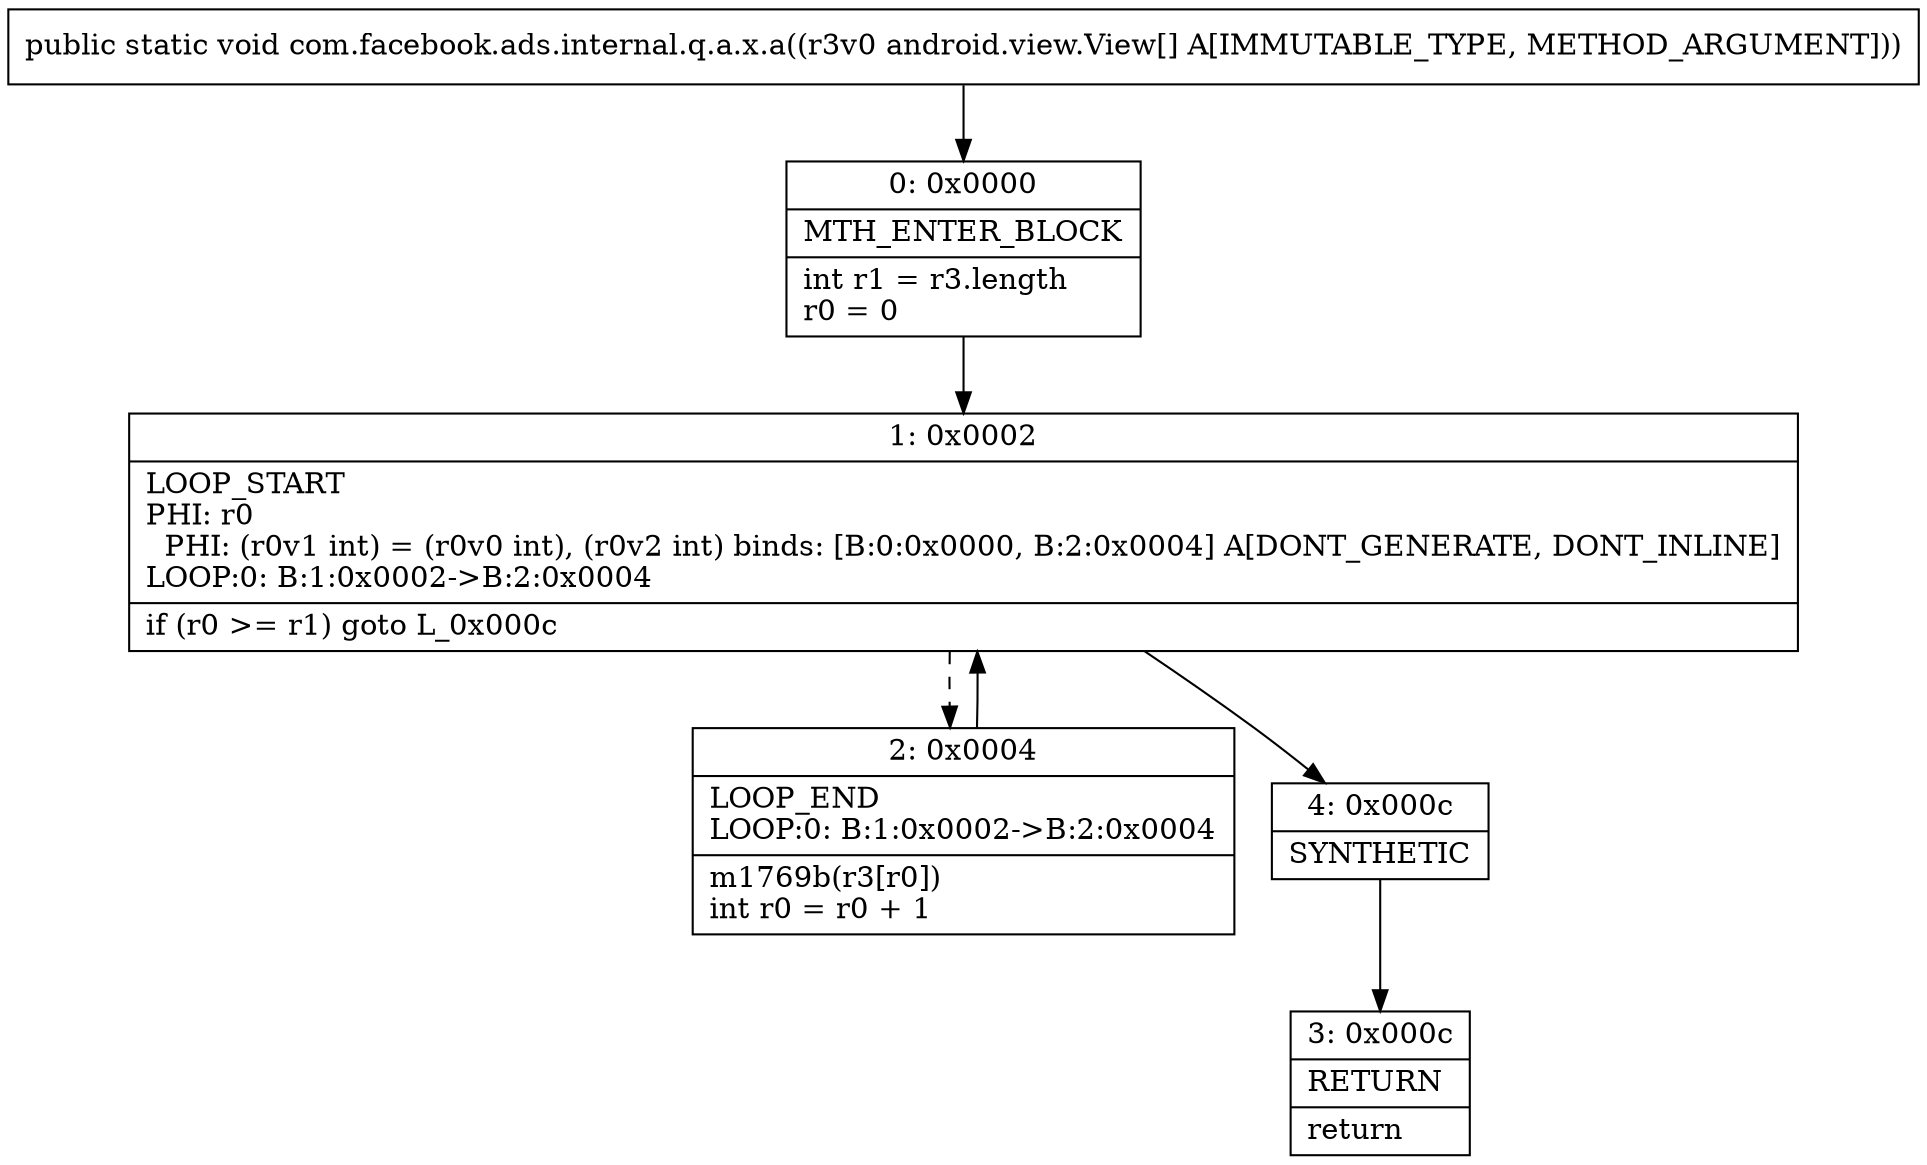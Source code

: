 digraph "CFG forcom.facebook.ads.internal.q.a.x.a([Landroid\/view\/View;)V" {
Node_0 [shape=record,label="{0\:\ 0x0000|MTH_ENTER_BLOCK\l|int r1 = r3.length\lr0 = 0\l}"];
Node_1 [shape=record,label="{1\:\ 0x0002|LOOP_START\lPHI: r0 \l  PHI: (r0v1 int) = (r0v0 int), (r0v2 int) binds: [B:0:0x0000, B:2:0x0004] A[DONT_GENERATE, DONT_INLINE]\lLOOP:0: B:1:0x0002\-\>B:2:0x0004\l|if (r0 \>= r1) goto L_0x000c\l}"];
Node_2 [shape=record,label="{2\:\ 0x0004|LOOP_END\lLOOP:0: B:1:0x0002\-\>B:2:0x0004\l|m1769b(r3[r0])\lint r0 = r0 + 1\l}"];
Node_3 [shape=record,label="{3\:\ 0x000c|RETURN\l|return\l}"];
Node_4 [shape=record,label="{4\:\ 0x000c|SYNTHETIC\l}"];
MethodNode[shape=record,label="{public static void com.facebook.ads.internal.q.a.x.a((r3v0 android.view.View[] A[IMMUTABLE_TYPE, METHOD_ARGUMENT])) }"];
MethodNode -> Node_0;
Node_0 -> Node_1;
Node_1 -> Node_2[style=dashed];
Node_1 -> Node_4;
Node_2 -> Node_1;
Node_4 -> Node_3;
}

